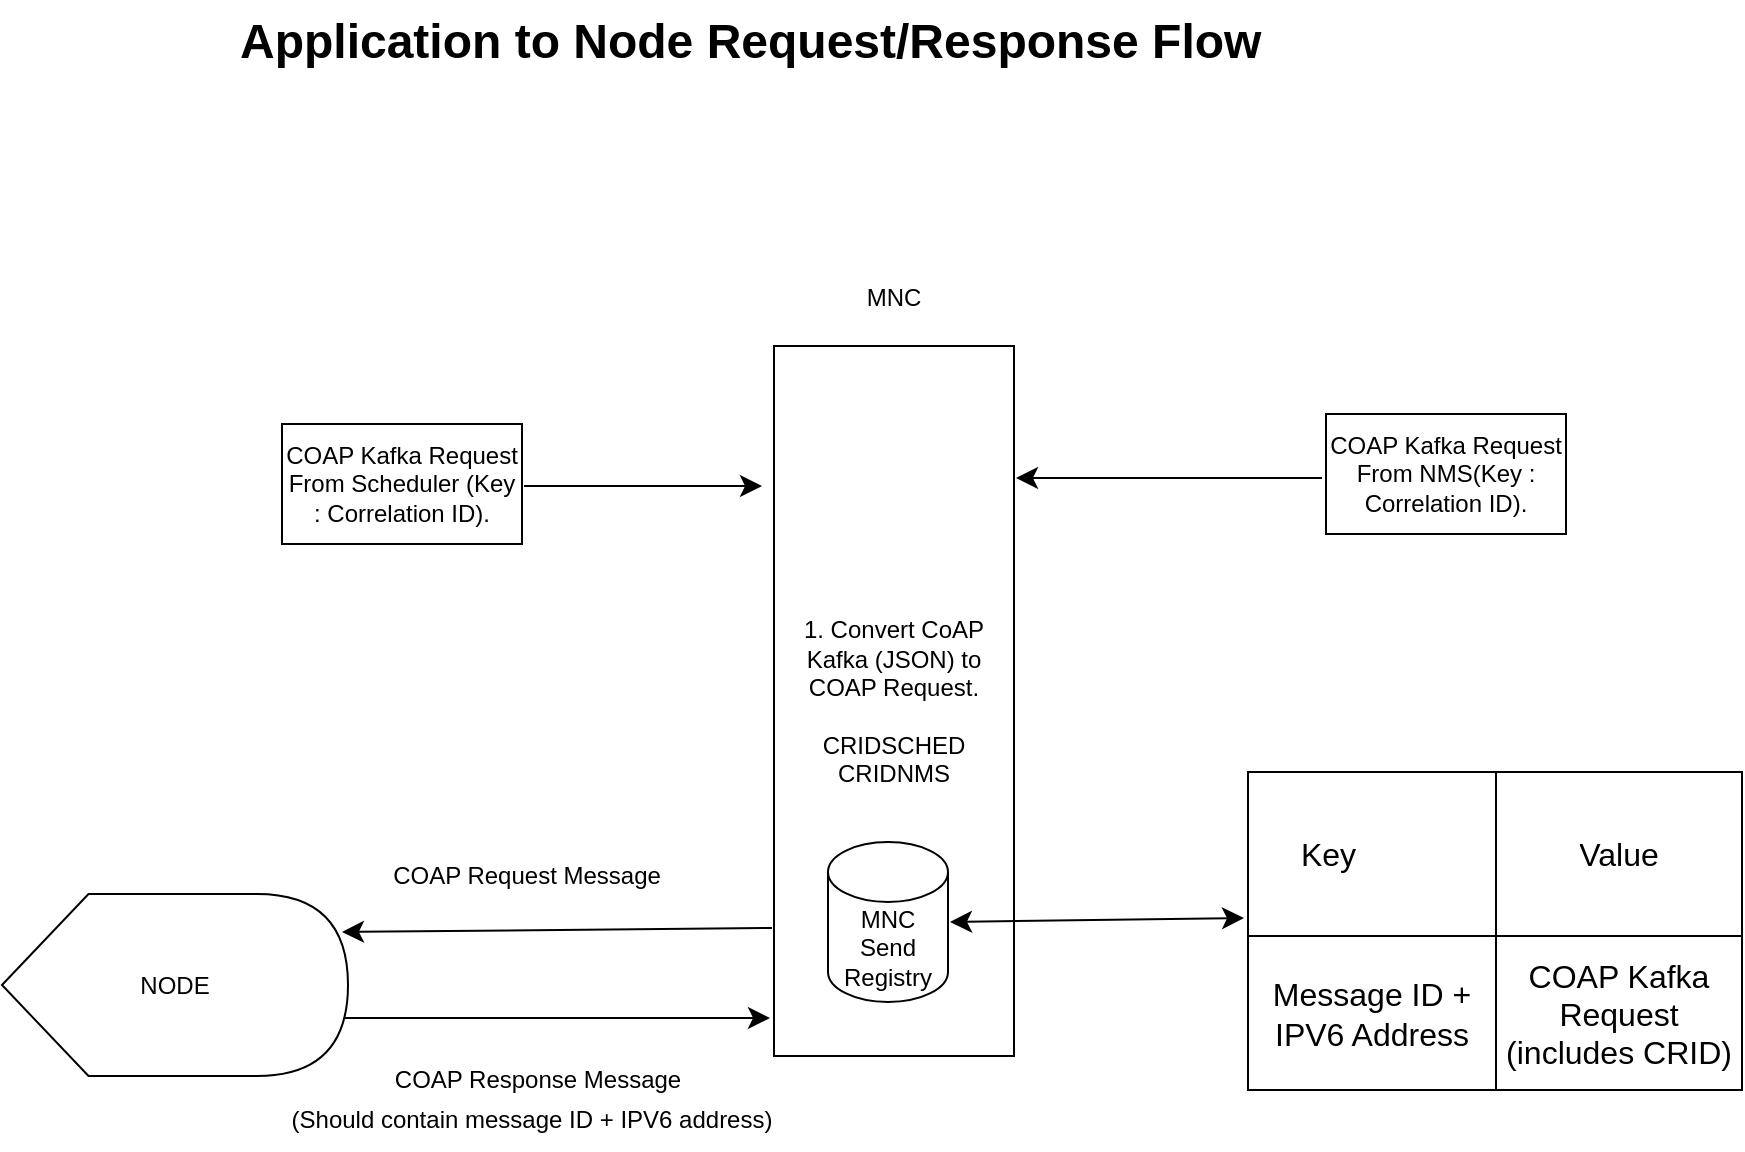 <mxfile version="27.1.4">
  <diagram name="Page-1" id="Vj2Z5JJyAk5oJ0i5jmaD">
    <mxGraphModel dx="1425" dy="843" grid="0" gridSize="10" guides="1" tooltips="1" connect="1" arrows="1" fold="1" page="0" pageScale="1" pageWidth="850" pageHeight="1100" math="0" shadow="0">
      <root>
        <mxCell id="0" />
        <mxCell id="1" parent="0" />
        <mxCell id="CB2LPCBiZO9Efgwe6hKB-1" value="COAP Kafka Request From Scheduler (Key : Correlation ID)." style="rounded=0;whiteSpace=wrap;html=1;" vertex="1" parent="1">
          <mxGeometry x="-145" y="52" width="120" height="60" as="geometry" />
        </mxCell>
        <mxCell id="CB2LPCBiZO9Efgwe6hKB-2" value="" style="endArrow=classic;html=1;rounded=0;fontSize=12;startSize=8;endSize=8;curved=1;" edge="1" parent="1">
          <mxGeometry width="50" height="50" relative="1" as="geometry">
            <mxPoint x="-24" y="83" as="sourcePoint" />
            <mxPoint x="95" y="83" as="targetPoint" />
          </mxGeometry>
        </mxCell>
        <mxCell id="CB2LPCBiZO9Efgwe6hKB-3" value="&lt;div&gt;1. Convert CoAP Kafka (JSON) to COAP Request.&lt;/div&gt;&lt;div&gt;&lt;br&gt;&lt;/div&gt;&lt;div&gt;CRIDSCHED&lt;/div&gt;&lt;div&gt;CRIDNMS&lt;/div&gt;" style="rounded=0;whiteSpace=wrap;html=1;" vertex="1" parent="1">
          <mxGeometry x="101" y="13" width="120" height="355" as="geometry" />
        </mxCell>
        <mxCell id="CB2LPCBiZO9Efgwe6hKB-4" value="COAP Kafka Request From NMS(Key : Correlation ID)." style="rounded=0;whiteSpace=wrap;html=1;" vertex="1" parent="1">
          <mxGeometry x="377" y="47" width="120" height="60" as="geometry" />
        </mxCell>
        <mxCell id="CB2LPCBiZO9Efgwe6hKB-6" value="" style="endArrow=classic;html=1;rounded=0;fontSize=12;startSize=8;endSize=8;curved=1;" edge="1" parent="1">
          <mxGeometry width="50" height="50" relative="1" as="geometry">
            <mxPoint x="375" y="79" as="sourcePoint" />
            <mxPoint x="222" y="79" as="targetPoint" />
          </mxGeometry>
        </mxCell>
        <mxCell id="CB2LPCBiZO9Efgwe6hKB-8" value="MNC" style="text;html=1;align=center;verticalAlign=middle;whiteSpace=wrap;rounded=0;" vertex="1" parent="1">
          <mxGeometry x="131" y="-26" width="60" height="30" as="geometry" />
        </mxCell>
        <mxCell id="CB2LPCBiZO9Efgwe6hKB-9" value="MNC Send Registry" style="shape=cylinder3;whiteSpace=wrap;html=1;boundedLbl=1;backgroundOutline=1;size=15;" vertex="1" parent="1">
          <mxGeometry x="128" y="261" width="60" height="80" as="geometry" />
        </mxCell>
        <mxCell id="CB2LPCBiZO9Efgwe6hKB-10" value="" style="shape=table;startSize=0;container=1;collapsible=0;childLayout=tableLayout;fontSize=16;" vertex="1" parent="1">
          <mxGeometry x="338" y="226" width="247" height="159" as="geometry" />
        </mxCell>
        <mxCell id="CB2LPCBiZO9Efgwe6hKB-11" value="" style="shape=tableRow;horizontal=0;startSize=0;swimlaneHead=0;swimlaneBody=0;strokeColor=inherit;top=0;left=0;bottom=0;right=0;collapsible=0;dropTarget=0;fillColor=none;points=[[0,0.5],[1,0.5]];portConstraint=eastwest;fontSize=16;" vertex="1" parent="CB2LPCBiZO9Efgwe6hKB-10">
          <mxGeometry width="247" height="82" as="geometry" />
        </mxCell>
        <mxCell id="CB2LPCBiZO9Efgwe6hKB-12" value="Key&lt;span style=&quot;white-space: pre;&quot;&gt;&#x9;&lt;span style=&quot;white-space: pre;&quot;&gt;&#x9;&lt;/span&gt;&lt;/span&gt;" style="shape=partialRectangle;html=1;whiteSpace=wrap;connectable=0;strokeColor=inherit;overflow=hidden;fillColor=none;top=0;left=0;bottom=0;right=0;pointerEvents=1;fontSize=16;" vertex="1" parent="CB2LPCBiZO9Efgwe6hKB-11">
          <mxGeometry width="124" height="82" as="geometry">
            <mxRectangle width="124" height="82" as="alternateBounds" />
          </mxGeometry>
        </mxCell>
        <mxCell id="CB2LPCBiZO9Efgwe6hKB-13" value="Value" style="shape=partialRectangle;html=1;whiteSpace=wrap;connectable=0;strokeColor=inherit;overflow=hidden;fillColor=none;top=0;left=0;bottom=0;right=0;pointerEvents=1;fontSize=16;" vertex="1" parent="CB2LPCBiZO9Efgwe6hKB-11">
          <mxGeometry x="124" width="123" height="82" as="geometry">
            <mxRectangle width="123" height="82" as="alternateBounds" />
          </mxGeometry>
        </mxCell>
        <mxCell id="CB2LPCBiZO9Efgwe6hKB-15" value="" style="shape=tableRow;horizontal=0;startSize=0;swimlaneHead=0;swimlaneBody=0;strokeColor=inherit;top=0;left=0;bottom=0;right=0;collapsible=0;dropTarget=0;fillColor=none;points=[[0,0.5],[1,0.5]];portConstraint=eastwest;fontSize=16;" vertex="1" parent="CB2LPCBiZO9Efgwe6hKB-10">
          <mxGeometry y="82" width="247" height="77" as="geometry" />
        </mxCell>
        <mxCell id="CB2LPCBiZO9Efgwe6hKB-16" value="Message ID + IPV6 Address" style="shape=partialRectangle;html=1;whiteSpace=wrap;connectable=0;strokeColor=inherit;overflow=hidden;fillColor=none;top=0;left=0;bottom=0;right=0;pointerEvents=1;fontSize=16;" vertex="1" parent="CB2LPCBiZO9Efgwe6hKB-15">
          <mxGeometry width="124" height="77" as="geometry">
            <mxRectangle width="124" height="77" as="alternateBounds" />
          </mxGeometry>
        </mxCell>
        <mxCell id="CB2LPCBiZO9Efgwe6hKB-17" value="COAP Kafka Request (includes CRID)" style="shape=partialRectangle;html=1;whiteSpace=wrap;connectable=0;strokeColor=inherit;overflow=hidden;fillColor=none;top=0;left=0;bottom=0;right=0;pointerEvents=1;fontSize=16;" vertex="1" parent="CB2LPCBiZO9Efgwe6hKB-15">
          <mxGeometry x="124" width="123" height="77" as="geometry">
            <mxRectangle width="123" height="77" as="alternateBounds" />
          </mxGeometry>
        </mxCell>
        <mxCell id="CB2LPCBiZO9Efgwe6hKB-23" value="" style="endArrow=classic;startArrow=classic;html=1;rounded=0;fontSize=12;startSize=8;endSize=8;curved=1;" edge="1" parent="1">
          <mxGeometry width="50" height="50" relative="1" as="geometry">
            <mxPoint x="189" y="301" as="sourcePoint" />
            <mxPoint x="336" y="299" as="targetPoint" />
          </mxGeometry>
        </mxCell>
        <mxCell id="CB2LPCBiZO9Efgwe6hKB-25" value="NODE" style="shape=display;whiteSpace=wrap;html=1;" vertex="1" parent="1">
          <mxGeometry x="-285" y="287" width="173" height="91" as="geometry" />
        </mxCell>
        <mxCell id="CB2LPCBiZO9Efgwe6hKB-28" value="" style="endArrow=classic;html=1;rounded=0;fontSize=12;startSize=8;endSize=8;curved=1;" edge="1" parent="1">
          <mxGeometry width="50" height="50" relative="1" as="geometry">
            <mxPoint x="-114" y="349" as="sourcePoint" />
            <mxPoint x="99" y="349" as="targetPoint" />
          </mxGeometry>
        </mxCell>
        <mxCell id="CB2LPCBiZO9Efgwe6hKB-31" value="COAP Request Message" style="edgeLabel;html=1;align=center;verticalAlign=middle;resizable=0;points=[];fontSize=12;" vertex="1" connectable="0" parent="CB2LPCBiZO9Efgwe6hKB-28">
          <mxGeometry x="0.396" y="-3" relative="1" as="geometry">
            <mxPoint x="-58" y="-74" as="offset" />
          </mxGeometry>
        </mxCell>
        <mxCell id="CB2LPCBiZO9Efgwe6hKB-29" value="" style="endArrow=classic;html=1;rounded=0;fontSize=12;startSize=8;endSize=8;curved=1;" edge="1" parent="1">
          <mxGeometry width="50" height="50" relative="1" as="geometry">
            <mxPoint x="100" y="304" as="sourcePoint" />
            <mxPoint x="-115" y="306" as="targetPoint" />
          </mxGeometry>
        </mxCell>
        <mxCell id="CB2LPCBiZO9Efgwe6hKB-30" value="COAP Response Message" style="text;html=1;align=center;verticalAlign=middle;whiteSpace=wrap;rounded=0;" vertex="1" parent="1">
          <mxGeometry x="-98" y="365" width="162" height="30" as="geometry" />
        </mxCell>
        <mxCell id="CB2LPCBiZO9Efgwe6hKB-33" value="(Should contain message ID + IPV6 address)" style="text;html=1;align=center;verticalAlign=middle;whiteSpace=wrap;rounded=0;" vertex="1" parent="1">
          <mxGeometry x="-164" y="385" width="288" height="30" as="geometry" />
        </mxCell>
        <mxCell id="CB2LPCBiZO9Efgwe6hKB-36" value="&lt;h1 style=&quot;margin-top: 0px;&quot;&gt;Application to Node Request/Response Flow&lt;/h1&gt;&lt;p&gt;&lt;br&gt;&lt;/p&gt;" style="text;html=1;whiteSpace=wrap;overflow=hidden;rounded=0;" vertex="1" parent="1">
          <mxGeometry x="-168" y="-160" width="693" height="45" as="geometry" />
        </mxCell>
      </root>
    </mxGraphModel>
  </diagram>
</mxfile>
